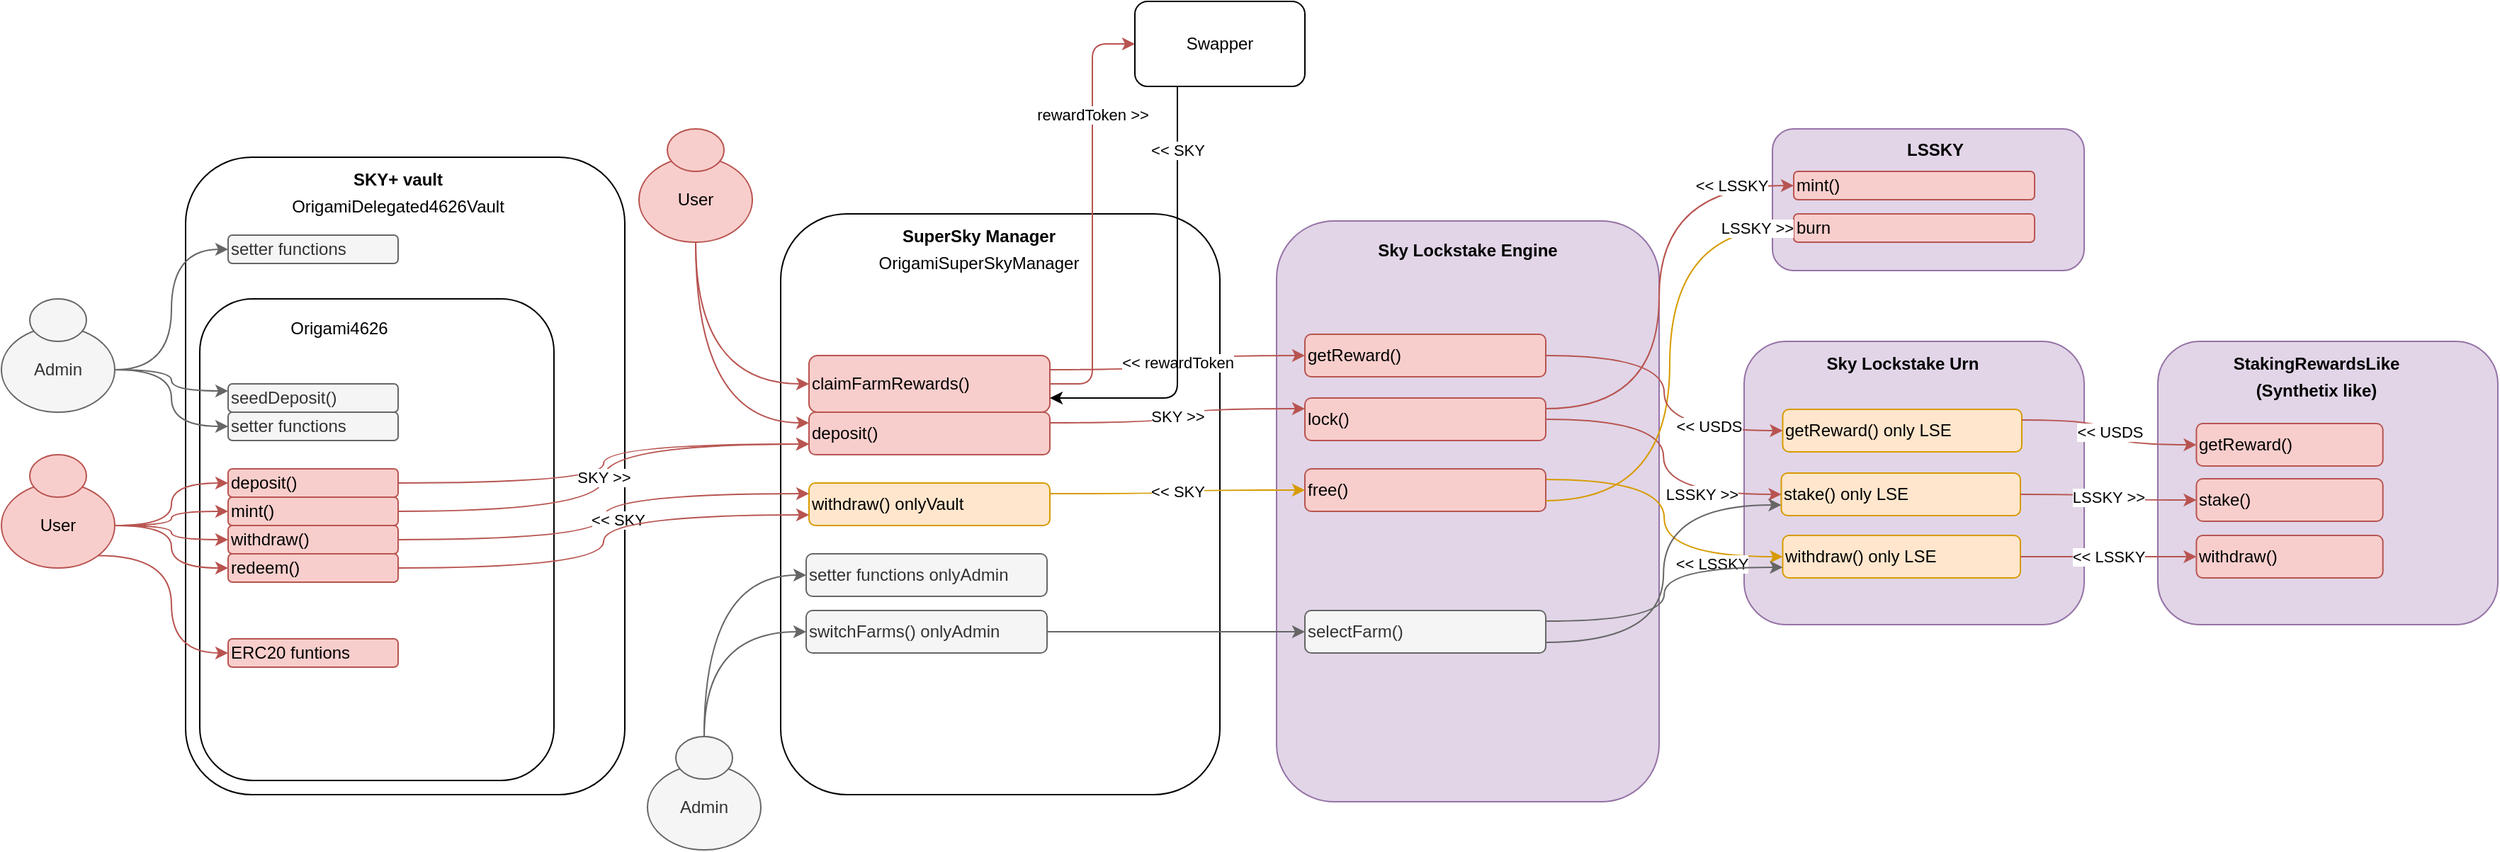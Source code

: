 <mxfile version="27.0.9">
  <diagram name="Page-1" id="h7rfrnGWYNNU5JTca55-">
    <mxGraphModel dx="2850" dy="1203" grid="1" gridSize="10" guides="1" tooltips="1" connect="1" arrows="1" fold="1" page="1" pageScale="1" pageWidth="850" pageHeight="1100" math="0" shadow="0">
      <root>
        <mxCell id="0" />
        <mxCell id="1" parent="0" />
        <mxCell id="_EepjbirNKDPAddTrqMV-99" value="" style="group" parent="1" vertex="1" connectable="0">
          <mxGeometry x="1220" y="280" width="240" height="200" as="geometry" />
        </mxCell>
        <mxCell id="_EepjbirNKDPAddTrqMV-80" value="" style="whiteSpace=wrap;html=1;rounded=1;fillColor=#e1d5e7;strokeColor=#9673a6;" parent="_EepjbirNKDPAddTrqMV-99" vertex="1">
          <mxGeometry width="240" height="200" as="geometry" />
        </mxCell>
        <mxCell id="_EepjbirNKDPAddTrqMV-81" value="&lt;div style=&quot;line-height: 19px;&quot;&gt;&lt;b&gt;Sky Lockstake Urn&lt;/b&gt;&lt;/div&gt;&lt;div style=&quot;line-height: 19px;&quot;&gt;&lt;br&gt;&lt;/div&gt;" style="text;html=1;align=center;verticalAlign=middle;whiteSpace=wrap;rounded=0;" parent="_EepjbirNKDPAddTrqMV-99" vertex="1">
          <mxGeometry x="50.323" y="10" width="123.871" height="30" as="geometry" />
        </mxCell>
        <mxCell id="_EepjbirNKDPAddTrqMV-82" value="stake() only LSE" style="rounded=1;whiteSpace=wrap;html=1;fillColor=#ffe6cc;strokeColor=#d79b00;align=left;" parent="_EepjbirNKDPAddTrqMV-99" vertex="1">
          <mxGeometry x="26.23" y="93" width="168.77" height="30" as="geometry" />
        </mxCell>
        <mxCell id="_EepjbirNKDPAddTrqMV-97" value="withdraw() only LSE" style="rounded=1;whiteSpace=wrap;html=1;fillColor=#ffe6cc;strokeColor=#d79b00;align=left;" parent="_EepjbirNKDPAddTrqMV-99" vertex="1">
          <mxGeometry x="27.23" y="137" width="167.77" height="30" as="geometry" />
        </mxCell>
        <mxCell id="_EepjbirNKDPAddTrqMV-115" value="getReward() only LSE" style="rounded=1;whiteSpace=wrap;html=1;fillColor=#ffe6cc;strokeColor=#d79b00;align=left;" parent="_EepjbirNKDPAddTrqMV-99" vertex="1">
          <mxGeometry x="27.23" y="48" width="168.77" height="30" as="geometry" />
        </mxCell>
        <mxCell id="_EepjbirNKDPAddTrqMV-76" value="" style="whiteSpace=wrap;html=1;rounded=1;fillColor=#e1d5e7;strokeColor=#9673a6;" parent="1" vertex="1">
          <mxGeometry x="890" y="195" width="270" height="410" as="geometry" />
        </mxCell>
        <mxCell id="_EepjbirNKDPAddTrqMV-6" value="" style="whiteSpace=wrap;html=1;rounded=1;" parent="1" vertex="1">
          <mxGeometry x="120" y="150" width="310" height="450" as="geometry" />
        </mxCell>
        <mxCell id="_EepjbirNKDPAddTrqMV-7" value="&lt;div style=&quot;line-height: 19px;&quot;&gt;&lt;b&gt;SKY+ vault&lt;/b&gt;&lt;/div&gt;&lt;div style=&quot;line-height: 19px;&quot;&gt;OrigamiDelegated4626Vault&lt;/div&gt;" style="text;html=1;align=center;verticalAlign=middle;whiteSpace=wrap;rounded=0;" parent="1" vertex="1">
          <mxGeometry x="190" y="160" width="160" height="30" as="geometry" />
        </mxCell>
        <mxCell id="_EepjbirNKDPAddTrqMV-12" value="" style="group" parent="1" vertex="1" connectable="0">
          <mxGeometry x="130" y="290" width="250" height="300" as="geometry" />
        </mxCell>
        <mxCell id="_EepjbirNKDPAddTrqMV-10" value="" style="whiteSpace=wrap;html=1;rounded=1;" parent="_EepjbirNKDPAddTrqMV-12" vertex="1">
          <mxGeometry y="-40" width="250" height="340" as="geometry" />
        </mxCell>
        <mxCell id="_EepjbirNKDPAddTrqMV-13" value="deposit()" style="rounded=1;whiteSpace=wrap;html=1;fillColor=#f8cecc;strokeColor=#b85450;align=left;" parent="_EepjbirNKDPAddTrqMV-12" vertex="1">
          <mxGeometry x="20" y="80" width="120" height="20" as="geometry" />
        </mxCell>
        <mxCell id="_EepjbirNKDPAddTrqMV-17" value="mint()" style="rounded=1;whiteSpace=wrap;html=1;fillColor=#f8cecc;strokeColor=#b85450;align=left;" parent="_EepjbirNKDPAddTrqMV-12" vertex="1">
          <mxGeometry x="20" y="100" width="120" height="20" as="geometry" />
        </mxCell>
        <mxCell id="_EepjbirNKDPAddTrqMV-15" value="withdraw()" style="rounded=1;whiteSpace=wrap;html=1;fillColor=#f8cecc;strokeColor=#b85450;align=left;" parent="_EepjbirNKDPAddTrqMV-12" vertex="1">
          <mxGeometry x="20" y="120" width="120" height="20" as="geometry" />
        </mxCell>
        <mxCell id="_EepjbirNKDPAddTrqMV-16" value="redeem()" style="rounded=1;whiteSpace=wrap;html=1;fillColor=#f8cecc;strokeColor=#b85450;align=left;" parent="_EepjbirNKDPAddTrqMV-12" vertex="1">
          <mxGeometry x="20" y="140" width="120" height="20" as="geometry" />
        </mxCell>
        <mxCell id="_EepjbirNKDPAddTrqMV-18" value="seedDeposit()" style="rounded=1;whiteSpace=wrap;html=1;fillColor=#f5f5f5;strokeColor=#666666;align=left;fontColor=#333333;" parent="_EepjbirNKDPAddTrqMV-12" vertex="1">
          <mxGeometry x="20" y="20" width="120" height="20" as="geometry" />
        </mxCell>
        <mxCell id="_EepjbirNKDPAddTrqMV-19" value="setter functions" style="rounded=1;whiteSpace=wrap;html=1;fillColor=#f5f5f5;strokeColor=#666666;align=left;fontColor=#333333;" parent="_EepjbirNKDPAddTrqMV-12" vertex="1">
          <mxGeometry x="20" y="40" width="120" height="20" as="geometry" />
        </mxCell>
        <mxCell id="_EepjbirNKDPAddTrqMV-20" value="ERC20 funtions" style="rounded=1;whiteSpace=wrap;html=1;fillColor=#f8cecc;strokeColor=#b85450;align=left;" parent="_EepjbirNKDPAddTrqMV-12" vertex="1">
          <mxGeometry x="20" y="200" width="120" height="20" as="geometry" />
        </mxCell>
        <mxCell id="_EepjbirNKDPAddTrqMV-11" value="&lt;div style=&quot;line-height: 19px;&quot;&gt;&lt;span style=&quot;background-color: transparent; color: light-dark(rgb(0, 0, 0), rgb(255, 255, 255));&quot;&gt;Origami4626&lt;/span&gt;&lt;/div&gt;" style="text;html=1;align=center;verticalAlign=middle;whiteSpace=wrap;rounded=0;" parent="_EepjbirNKDPAddTrqMV-12" vertex="1">
          <mxGeometry x="34.194" y="-30.003" width="129.032" height="21.951" as="geometry" />
        </mxCell>
        <mxCell id="_EepjbirNKDPAddTrqMV-73" value="setter functions" style="rounded=1;whiteSpace=wrap;html=1;fillColor=#f5f5f5;strokeColor=#666666;align=left;fontColor=#333333;" parent="_EepjbirNKDPAddTrqMV-12" vertex="1">
          <mxGeometry x="20" y="-85" width="120" height="20" as="geometry" />
        </mxCell>
        <mxCell id="_EepjbirNKDPAddTrqMV-21" value="" style="whiteSpace=wrap;html=1;rounded=1;" parent="1" vertex="1">
          <mxGeometry x="540" y="190" width="310" height="410" as="geometry" />
        </mxCell>
        <mxCell id="_EepjbirNKDPAddTrqMV-22" value="&lt;div style=&quot;line-height: 19px;&quot;&gt;&lt;b&gt;SuperSky Manager&lt;/b&gt;&lt;/div&gt;&lt;div style=&quot;line-height: 19px;&quot;&gt;OrigamiSuperSkyManager&lt;/div&gt;" style="text;html=1;align=center;verticalAlign=middle;whiteSpace=wrap;rounded=0;" parent="1" vertex="1">
          <mxGeometry x="600" y="200" width="160" height="30" as="geometry" />
        </mxCell>
        <mxCell id="_EepjbirNKDPAddTrqMV-41" value="setter functions onlyAdmin" style="rounded=1;whiteSpace=wrap;html=1;fillColor=#f5f5f5;strokeColor=#666666;align=left;fontColor=#333333;" parent="1" vertex="1">
          <mxGeometry x="558" y="430" width="170" height="30" as="geometry" />
        </mxCell>
        <mxCell id="_EepjbirNKDPAddTrqMV-79" value="SKY &amp;gt;&amp;gt;" style="edgeStyle=orthogonalEdgeStyle;shape=connector;curved=1;rounded=0;orthogonalLoop=1;jettySize=auto;html=1;exitX=1;exitY=0.25;exitDx=0;exitDy=0;entryX=0;entryY=0.25;entryDx=0;entryDy=0;strokeColor=#b85450;align=center;verticalAlign=middle;fontFamily=Helvetica;fontSize=11;fontColor=default;labelBackgroundColor=default;endArrow=classic;fillColor=#f8cecc;" parent="1" source="_EepjbirNKDPAddTrqMV-42" target="_EepjbirNKDPAddTrqMV-78" edge="1">
          <mxGeometry relative="1" as="geometry" />
        </mxCell>
        <mxCell id="_EepjbirNKDPAddTrqMV-42" value="deposit()" style="rounded=1;whiteSpace=wrap;html=1;fillColor=#f8cecc;strokeColor=#b85450;align=left;" parent="1" vertex="1">
          <mxGeometry x="560" y="330" width="170" height="30" as="geometry" />
        </mxCell>
        <mxCell id="_EepjbirNKDPAddTrqMV-91" value="&amp;lt;&amp;lt; SKY" style="edgeStyle=orthogonalEdgeStyle;shape=connector;curved=1;rounded=0;orthogonalLoop=1;jettySize=auto;html=1;exitX=1;exitY=0.25;exitDx=0;exitDy=0;entryX=0;entryY=0.5;entryDx=0;entryDy=0;strokeColor=#d79b00;align=center;verticalAlign=middle;fontFamily=Helvetica;fontSize=11;fontColor=default;labelBackgroundColor=default;endArrow=classic;fillColor=#ffe6cc;" parent="1" source="_EepjbirNKDPAddTrqMV-43" target="_EepjbirNKDPAddTrqMV-90" edge="1">
          <mxGeometry relative="1" as="geometry" />
        </mxCell>
        <mxCell id="_EepjbirNKDPAddTrqMV-43" value="withdraw() onlyVault" style="rounded=1;whiteSpace=wrap;html=1;fillColor=#ffe6cc;strokeColor=#d79b00;align=left;" parent="1" vertex="1">
          <mxGeometry x="560" y="380" width="170" height="30" as="geometry" />
        </mxCell>
        <mxCell id="_EepjbirNKDPAddTrqMV-114" value="&amp;lt;&amp;lt; rewardToken" style="edgeStyle=orthogonalEdgeStyle;shape=connector;curved=1;rounded=0;orthogonalLoop=1;jettySize=auto;html=1;exitX=1;exitY=0.25;exitDx=0;exitDy=0;strokeColor=#b85450;align=center;verticalAlign=middle;fontFamily=Helvetica;fontSize=11;fontColor=default;labelBackgroundColor=default;endArrow=classic;fillColor=#f8cecc;" parent="1" source="_EepjbirNKDPAddTrqMV-44" target="_EepjbirNKDPAddTrqMV-113" edge="1">
          <mxGeometry relative="1" as="geometry" />
        </mxCell>
        <mxCell id="IuhSo1bqEdqSrpheJLQs-2" value="rewardToken &amp;gt;&amp;gt;" style="edgeStyle=orthogonalEdgeStyle;rounded=1;orthogonalLoop=1;jettySize=auto;html=1;exitX=1;exitY=0.5;exitDx=0;exitDy=0;entryX=0;entryY=0.5;entryDx=0;entryDy=0;curved=0;strokeColor=#b85450;fillColor=#f8cecc;" parent="1" source="_EepjbirNKDPAddTrqMV-44" target="IuhSo1bqEdqSrpheJLQs-1" edge="1">
          <mxGeometry x="0.467" relative="1" as="geometry">
            <mxPoint as="offset" />
          </mxGeometry>
        </mxCell>
        <mxCell id="_EepjbirNKDPAddTrqMV-44" value="claimFarmRewards()" style="rounded=1;whiteSpace=wrap;html=1;fillColor=#f8cecc;strokeColor=#b85450;align=left;" parent="1" vertex="1">
          <mxGeometry x="560" y="290" width="170" height="40" as="geometry" />
        </mxCell>
        <mxCell id="_EepjbirNKDPAddTrqMV-45" style="edgeStyle=orthogonalEdgeStyle;rounded=0;orthogonalLoop=1;jettySize=auto;html=1;exitX=1;exitY=0.5;exitDx=0;exitDy=0;curved=1;fillColor=#f8cecc;strokeColor=#b85450;entryX=0;entryY=0.75;entryDx=0;entryDy=0;" parent="1" source="_EepjbirNKDPAddTrqMV-13" target="_EepjbirNKDPAddTrqMV-42" edge="1">
          <mxGeometry relative="1" as="geometry">
            <mxPoint x="540" y="380" as="targetPoint" />
          </mxGeometry>
        </mxCell>
        <mxCell id="_EepjbirNKDPAddTrqMV-54" value="" style="group" parent="1" vertex="1" connectable="0">
          <mxGeometry x="-10" y="360" width="80" height="80" as="geometry" />
        </mxCell>
        <mxCell id="_EepjbirNKDPAddTrqMV-52" value="User" style="ellipse;whiteSpace=wrap;html=1;fillColor=#f8cecc;strokeColor=#b85450;" parent="_EepjbirNKDPAddTrqMV-54" vertex="1">
          <mxGeometry y="20" width="80" height="60" as="geometry" />
        </mxCell>
        <mxCell id="_EepjbirNKDPAddTrqMV-53" value="" style="ellipse;whiteSpace=wrap;html=1;fillColor=#f8cecc;strokeColor=#b85450;" parent="_EepjbirNKDPAddTrqMV-54" vertex="1">
          <mxGeometry x="20" width="40" height="30" as="geometry" />
        </mxCell>
        <mxCell id="_EepjbirNKDPAddTrqMV-55" value="" style="group" parent="1" vertex="1" connectable="0">
          <mxGeometry x="-10" y="250" width="80" height="80" as="geometry" />
        </mxCell>
        <mxCell id="_EepjbirNKDPAddTrqMV-46" value="Admin" style="ellipse;whiteSpace=wrap;html=1;fillColor=#f5f5f5;strokeColor=#666666;fontColor=#333333;" parent="_EepjbirNKDPAddTrqMV-55" vertex="1">
          <mxGeometry y="20" width="80" height="60" as="geometry" />
        </mxCell>
        <mxCell id="_EepjbirNKDPAddTrqMV-47" value="" style="ellipse;whiteSpace=wrap;html=1;fillColor=#f5f5f5;strokeColor=#666666;fontColor=#333333;" parent="_EepjbirNKDPAddTrqMV-55" vertex="1">
          <mxGeometry x="20" width="40" height="30" as="geometry" />
        </mxCell>
        <mxCell id="_EepjbirNKDPAddTrqMV-56" value="" style="group" parent="1" vertex="1" connectable="0">
          <mxGeometry x="440" y="130" width="80" height="80" as="geometry" />
        </mxCell>
        <mxCell id="_EepjbirNKDPAddTrqMV-57" value="User" style="ellipse;whiteSpace=wrap;html=1;fillColor=#f8cecc;strokeColor=#b85450;" parent="_EepjbirNKDPAddTrqMV-56" vertex="1">
          <mxGeometry y="20" width="80" height="60" as="geometry" />
        </mxCell>
        <mxCell id="_EepjbirNKDPAddTrqMV-58" value="" style="ellipse;whiteSpace=wrap;html=1;fillColor=#f8cecc;strokeColor=#b85450;" parent="_EepjbirNKDPAddTrqMV-56" vertex="1">
          <mxGeometry x="20" width="40" height="30" as="geometry" />
        </mxCell>
        <mxCell id="_EepjbirNKDPAddTrqMV-59" style="edgeStyle=orthogonalEdgeStyle;rounded=0;orthogonalLoop=1;jettySize=auto;html=1;exitX=0.5;exitY=1;exitDx=0;exitDy=0;entryX=0;entryY=0.25;entryDx=0;entryDy=0;fillColor=#f8cecc;strokeColor=#b85450;curved=1;" parent="1" source="_EepjbirNKDPAddTrqMV-57" target="_EepjbirNKDPAddTrqMV-42" edge="1">
          <mxGeometry relative="1" as="geometry" />
        </mxCell>
        <mxCell id="_EepjbirNKDPAddTrqMV-60" style="edgeStyle=orthogonalEdgeStyle;shape=connector;curved=1;rounded=0;orthogonalLoop=1;jettySize=auto;html=1;exitX=0.5;exitY=1;exitDx=0;exitDy=0;entryX=0;entryY=0.5;entryDx=0;entryDy=0;strokeColor=#b85450;align=center;verticalAlign=middle;fontFamily=Helvetica;fontSize=11;fontColor=default;labelBackgroundColor=default;endArrow=classic;fillColor=#f8cecc;" parent="1" source="_EepjbirNKDPAddTrqMV-57" target="_EepjbirNKDPAddTrqMV-44" edge="1">
          <mxGeometry relative="1" as="geometry" />
        </mxCell>
        <mxCell id="_EepjbirNKDPAddTrqMV-61" value="SKY &amp;gt;&amp;gt;" style="edgeStyle=orthogonalEdgeStyle;shape=connector;curved=1;rounded=0;orthogonalLoop=1;jettySize=auto;html=1;exitX=1;exitY=0.5;exitDx=0;exitDy=0;entryX=0;entryY=0.75;entryDx=0;entryDy=0;strokeColor=#b85450;align=center;verticalAlign=middle;fontFamily=Helvetica;fontSize=11;fontColor=default;labelBackgroundColor=default;endArrow=classic;fillColor=#f8cecc;" parent="1" source="_EepjbirNKDPAddTrqMV-17" target="_EepjbirNKDPAddTrqMV-42" edge="1">
          <mxGeometry relative="1" as="geometry" />
        </mxCell>
        <mxCell id="_EepjbirNKDPAddTrqMV-62" value="&amp;lt;&amp;lt; SKY" style="edgeStyle=orthogonalEdgeStyle;shape=connector;curved=1;rounded=0;orthogonalLoop=1;jettySize=auto;html=1;exitX=1;exitY=0.5;exitDx=0;exitDy=0;entryX=0;entryY=0.25;entryDx=0;entryDy=0;strokeColor=#b85450;align=center;verticalAlign=middle;fontFamily=Helvetica;fontSize=11;fontColor=default;labelBackgroundColor=default;endArrow=classic;fillColor=#f8cecc;" parent="1" source="_EepjbirNKDPAddTrqMV-15" target="_EepjbirNKDPAddTrqMV-43" edge="1">
          <mxGeometry x="-0.014" y="-10" relative="1" as="geometry">
            <mxPoint as="offset" />
          </mxGeometry>
        </mxCell>
        <mxCell id="_EepjbirNKDPAddTrqMV-63" style="edgeStyle=orthogonalEdgeStyle;shape=connector;curved=1;rounded=0;orthogonalLoop=1;jettySize=auto;html=1;exitX=1;exitY=0.5;exitDx=0;exitDy=0;entryX=0;entryY=0.75;entryDx=0;entryDy=0;strokeColor=#b85450;align=center;verticalAlign=middle;fontFamily=Helvetica;fontSize=11;fontColor=default;labelBackgroundColor=default;endArrow=classic;fillColor=#f8cecc;" parent="1" source="_EepjbirNKDPAddTrqMV-16" target="_EepjbirNKDPAddTrqMV-43" edge="1">
          <mxGeometry relative="1" as="geometry" />
        </mxCell>
        <mxCell id="_EepjbirNKDPAddTrqMV-65" style="edgeStyle=orthogonalEdgeStyle;shape=connector;curved=1;rounded=0;orthogonalLoop=1;jettySize=auto;html=1;exitX=1;exitY=0.5;exitDx=0;exitDy=0;entryX=0;entryY=0.5;entryDx=0;entryDy=0;strokeColor=#b85450;align=center;verticalAlign=middle;fontFamily=Helvetica;fontSize=11;fontColor=default;labelBackgroundColor=default;endArrow=classic;fillColor=#f8cecc;" parent="1" source="_EepjbirNKDPAddTrqMV-52" target="_EepjbirNKDPAddTrqMV-13" edge="1">
          <mxGeometry relative="1" as="geometry" />
        </mxCell>
        <mxCell id="_EepjbirNKDPAddTrqMV-66" style="edgeStyle=orthogonalEdgeStyle;shape=connector;curved=1;rounded=0;orthogonalLoop=1;jettySize=auto;html=1;exitX=1;exitY=0.5;exitDx=0;exitDy=0;entryX=0;entryY=0.5;entryDx=0;entryDy=0;strokeColor=#b85450;align=center;verticalAlign=middle;fontFamily=Helvetica;fontSize=11;fontColor=default;labelBackgroundColor=default;endArrow=classic;fillColor=#f8cecc;" parent="1" source="_EepjbirNKDPAddTrqMV-52" target="_EepjbirNKDPAddTrqMV-17" edge="1">
          <mxGeometry relative="1" as="geometry" />
        </mxCell>
        <mxCell id="_EepjbirNKDPAddTrqMV-67" style="edgeStyle=orthogonalEdgeStyle;shape=connector;curved=1;rounded=0;orthogonalLoop=1;jettySize=auto;html=1;exitX=1;exitY=0.5;exitDx=0;exitDy=0;entryX=0;entryY=0.5;entryDx=0;entryDy=0;strokeColor=#b85450;align=center;verticalAlign=middle;fontFamily=Helvetica;fontSize=11;fontColor=default;labelBackgroundColor=default;endArrow=classic;fillColor=#f8cecc;" parent="1" source="_EepjbirNKDPAddTrqMV-52" target="_EepjbirNKDPAddTrqMV-15" edge="1">
          <mxGeometry relative="1" as="geometry" />
        </mxCell>
        <mxCell id="_EepjbirNKDPAddTrqMV-69" style="edgeStyle=orthogonalEdgeStyle;shape=connector;curved=1;rounded=0;orthogonalLoop=1;jettySize=auto;html=1;exitX=1;exitY=1;exitDx=0;exitDy=0;entryX=0;entryY=0.5;entryDx=0;entryDy=0;strokeColor=#b85450;align=center;verticalAlign=middle;fontFamily=Helvetica;fontSize=11;fontColor=default;labelBackgroundColor=default;endArrow=classic;fillColor=#f8cecc;" parent="1" source="_EepjbirNKDPAddTrqMV-52" target="_EepjbirNKDPAddTrqMV-20" edge="1">
          <mxGeometry relative="1" as="geometry" />
        </mxCell>
        <mxCell id="_EepjbirNKDPAddTrqMV-70" style="edgeStyle=orthogonalEdgeStyle;shape=connector;curved=1;rounded=0;orthogonalLoop=1;jettySize=auto;html=1;exitX=1;exitY=0.5;exitDx=0;exitDy=0;entryX=0;entryY=0.25;entryDx=0;entryDy=0;strokeColor=#666666;align=center;verticalAlign=middle;fontFamily=Helvetica;fontSize=11;fontColor=default;labelBackgroundColor=default;endArrow=classic;fillColor=#f5f5f5;" parent="1" source="_EepjbirNKDPAddTrqMV-46" target="_EepjbirNKDPAddTrqMV-18" edge="1">
          <mxGeometry relative="1" as="geometry" />
        </mxCell>
        <mxCell id="_EepjbirNKDPAddTrqMV-71" style="edgeStyle=orthogonalEdgeStyle;shape=connector;curved=1;rounded=0;orthogonalLoop=1;jettySize=auto;html=1;exitX=1;exitY=0.5;exitDx=0;exitDy=0;entryX=0;entryY=0.5;entryDx=0;entryDy=0;strokeColor=#666666;align=center;verticalAlign=middle;fontFamily=Helvetica;fontSize=11;fontColor=default;labelBackgroundColor=default;endArrow=classic;fillColor=#f5f5f5;" parent="1" source="_EepjbirNKDPAddTrqMV-46" target="_EepjbirNKDPAddTrqMV-19" edge="1">
          <mxGeometry relative="1" as="geometry" />
        </mxCell>
        <mxCell id="_EepjbirNKDPAddTrqMV-72" style="edgeStyle=orthogonalEdgeStyle;shape=connector;curved=1;rounded=0;orthogonalLoop=1;jettySize=auto;html=1;exitX=1;exitY=0.5;exitDx=0;exitDy=0;strokeColor=#b85450;align=center;verticalAlign=middle;fontFamily=Helvetica;fontSize=11;fontColor=default;labelBackgroundColor=default;endArrow=classic;fillColor=#f8cecc;" parent="1" source="_EepjbirNKDPAddTrqMV-52" target="_EepjbirNKDPAddTrqMV-16" edge="1">
          <mxGeometry relative="1" as="geometry" />
        </mxCell>
        <mxCell id="_EepjbirNKDPAddTrqMV-74" style="edgeStyle=orthogonalEdgeStyle;shape=connector;curved=1;rounded=0;orthogonalLoop=1;jettySize=auto;html=1;exitX=1;exitY=0.5;exitDx=0;exitDy=0;entryX=0;entryY=0.5;entryDx=0;entryDy=0;strokeColor=#666666;align=center;verticalAlign=middle;fontFamily=Helvetica;fontSize=11;fontColor=default;labelBackgroundColor=default;endArrow=classic;fillColor=#f5f5f5;" parent="1" source="_EepjbirNKDPAddTrqMV-46" target="_EepjbirNKDPAddTrqMV-73" edge="1">
          <mxGeometry relative="1" as="geometry" />
        </mxCell>
        <mxCell id="_EepjbirNKDPAddTrqMV-77" value="&lt;div style=&quot;line-height: 19px;&quot;&gt;&lt;b&gt;Sky Lockstake Engine&lt;/b&gt;&lt;/div&gt;&lt;div style=&quot;line-height: 19px;&quot;&gt;&lt;br&gt;&lt;/div&gt;" style="text;html=1;align=center;verticalAlign=middle;whiteSpace=wrap;rounded=0;" parent="1" vertex="1">
          <mxGeometry x="945" y="210" width="160" height="30" as="geometry" />
        </mxCell>
        <mxCell id="_EepjbirNKDPAddTrqMV-83" style="edgeStyle=orthogonalEdgeStyle;shape=connector;curved=1;rounded=0;orthogonalLoop=1;jettySize=auto;html=1;exitX=1;exitY=0.5;exitDx=0;exitDy=0;entryX=0;entryY=0.5;entryDx=0;entryDy=0;strokeColor=#b85450;align=center;verticalAlign=middle;fontFamily=Helvetica;fontSize=11;fontColor=default;labelBackgroundColor=default;endArrow=classic;fillColor=#f8cecc;" parent="1" source="_EepjbirNKDPAddTrqMV-78" target="_EepjbirNKDPAddTrqMV-82" edge="1">
          <mxGeometry relative="1" as="geometry" />
        </mxCell>
        <mxCell id="_EepjbirNKDPAddTrqMV-84" value="LSSKY &amp;gt;&amp;gt;" style="edgeLabel;html=1;align=center;verticalAlign=middle;resizable=0;points=[];fontFamily=Helvetica;fontSize=11;fontColor=default;labelBackgroundColor=default;" parent="_EepjbirNKDPAddTrqMV-83" vertex="1" connectable="0">
          <mxGeometry x="0.567" y="-10" relative="1" as="geometry">
            <mxPoint x="-9" y="-10" as="offset" />
          </mxGeometry>
        </mxCell>
        <mxCell id="_EepjbirNKDPAddTrqMV-78" value="lock()" style="rounded=1;whiteSpace=wrap;html=1;fillColor=#f8cecc;strokeColor=#b85450;align=left;" parent="1" vertex="1">
          <mxGeometry x="910" y="320" width="170" height="30" as="geometry" />
        </mxCell>
        <mxCell id="_EepjbirNKDPAddTrqMV-98" value="&amp;lt;&amp;lt; LSSKY" style="edgeStyle=orthogonalEdgeStyle;shape=connector;curved=1;rounded=0;orthogonalLoop=1;jettySize=auto;html=1;exitX=1;exitY=0.25;exitDx=0;exitDy=0;entryX=0;entryY=0.5;entryDx=0;entryDy=0;strokeColor=#d79b00;align=center;verticalAlign=middle;fontFamily=Helvetica;fontSize=11;fontColor=default;labelBackgroundColor=default;endArrow=classic;fillColor=#ffe6cc;" parent="1" source="_EepjbirNKDPAddTrqMV-90" target="_EepjbirNKDPAddTrqMV-97" edge="1">
          <mxGeometry x="0.536" y="-5" relative="1" as="geometry">
            <mxPoint x="1" as="offset" />
          </mxGeometry>
        </mxCell>
        <mxCell id="_EepjbirNKDPAddTrqMV-90" value="free()" style="rounded=1;whiteSpace=wrap;html=1;fillColor=#f8cecc;strokeColor=#b85450;align=left;" parent="1" vertex="1">
          <mxGeometry x="910" y="370" width="170" height="30" as="geometry" />
        </mxCell>
        <mxCell id="_EepjbirNKDPAddTrqMV-94" value="" style="group" parent="1" vertex="1" connectable="0">
          <mxGeometry x="1240" y="130" width="220" height="100" as="geometry" />
        </mxCell>
        <mxCell id="_EepjbirNKDPAddTrqMV-85" value="" style="whiteSpace=wrap;html=1;rounded=1;fillColor=#e1d5e7;strokeColor=#9673a6;" parent="_EepjbirNKDPAddTrqMV-94" vertex="1">
          <mxGeometry width="220" height="100" as="geometry" />
        </mxCell>
        <mxCell id="_EepjbirNKDPAddTrqMV-86" value="&lt;div style=&quot;line-height: 19px;&quot;&gt;&lt;b&gt;LSSKY&lt;/b&gt;&lt;/div&gt;" style="text;html=1;align=center;verticalAlign=middle;whiteSpace=wrap;rounded=0;" parent="_EepjbirNKDPAddTrqMV-94" vertex="1">
          <mxGeometry x="35" width="160" height="30" as="geometry" />
        </mxCell>
        <mxCell id="_EepjbirNKDPAddTrqMV-87" value="mint()" style="rounded=1;whiteSpace=wrap;html=1;fillColor=#f8cecc;strokeColor=#b85450;align=left;" parent="_EepjbirNKDPAddTrqMV-94" vertex="1">
          <mxGeometry x="15" y="30" width="170" height="20" as="geometry" />
        </mxCell>
        <mxCell id="_EepjbirNKDPAddTrqMV-92" value="burn" style="rounded=1;whiteSpace=wrap;html=1;fillColor=#f8cecc;strokeColor=#b85450;align=left;" parent="_EepjbirNKDPAddTrqMV-94" vertex="1">
          <mxGeometry x="15" y="60" width="170" height="20" as="geometry" />
        </mxCell>
        <mxCell id="_EepjbirNKDPAddTrqMV-93" value="LSSKY &amp;gt;&amp;gt;" style="edgeStyle=orthogonalEdgeStyle;shape=connector;curved=1;rounded=0;orthogonalLoop=1;jettySize=auto;html=1;exitX=1;exitY=0.75;exitDx=0;exitDy=0;entryX=0;entryY=0.5;entryDx=0;entryDy=0;strokeColor=#d79b00;align=center;verticalAlign=middle;fontFamily=Helvetica;fontSize=11;fontColor=default;labelBackgroundColor=default;endArrow=classic;fillColor=#ffe6cc;" parent="1" source="_EepjbirNKDPAddTrqMV-90" target="_EepjbirNKDPAddTrqMV-92" edge="1">
          <mxGeometry x="0.856" relative="1" as="geometry">
            <mxPoint as="offset" />
          </mxGeometry>
        </mxCell>
        <mxCell id="_EepjbirNKDPAddTrqMV-88" value="&amp;lt;&amp;lt; LSSKY" style="edgeStyle=orthogonalEdgeStyle;shape=connector;curved=1;rounded=0;orthogonalLoop=1;jettySize=auto;html=1;entryX=0;entryY=0.5;entryDx=0;entryDy=0;strokeColor=#b85450;align=center;verticalAlign=middle;fontFamily=Helvetica;fontSize=11;fontColor=default;labelBackgroundColor=default;endArrow=classic;fillColor=#f8cecc;exitX=1;exitY=0.25;exitDx=0;exitDy=0;" parent="1" source="_EepjbirNKDPAddTrqMV-78" target="_EepjbirNKDPAddTrqMV-87" edge="1">
          <mxGeometry x="0.733" relative="1" as="geometry">
            <Array as="points">
              <mxPoint x="1160" y="328" />
              <mxPoint x="1160" y="170" />
            </Array>
            <mxPoint as="offset" />
          </mxGeometry>
        </mxCell>
        <mxCell id="_EepjbirNKDPAddTrqMV-108" style="edgeStyle=orthogonalEdgeStyle;shape=connector;curved=1;rounded=0;orthogonalLoop=1;jettySize=auto;html=1;exitX=1;exitY=0.5;exitDx=0;exitDy=0;entryX=0;entryY=0.5;entryDx=0;entryDy=0;strokeColor=#666666;align=center;verticalAlign=middle;fontFamily=Helvetica;fontSize=11;fontColor=default;labelBackgroundColor=default;endArrow=classic;fillColor=#f5f5f5;" parent="1" source="_EepjbirNKDPAddTrqMV-101" target="_EepjbirNKDPAddTrqMV-107" edge="1">
          <mxGeometry relative="1" as="geometry" />
        </mxCell>
        <mxCell id="_EepjbirNKDPAddTrqMV-101" value="switchFarms() onlyAdmin" style="rounded=1;whiteSpace=wrap;html=1;fillColor=#f5f5f5;strokeColor=#666666;align=left;fontColor=#333333;" parent="1" vertex="1">
          <mxGeometry x="558" y="470" width="170" height="30" as="geometry" />
        </mxCell>
        <mxCell id="_EepjbirNKDPAddTrqMV-102" value="" style="group" parent="1" vertex="1" connectable="0">
          <mxGeometry x="446" y="559" width="80" height="80" as="geometry" />
        </mxCell>
        <mxCell id="_EepjbirNKDPAddTrqMV-103" value="Admin" style="ellipse;whiteSpace=wrap;html=1;fillColor=#f5f5f5;strokeColor=#666666;fontColor=#333333;" parent="_EepjbirNKDPAddTrqMV-102" vertex="1">
          <mxGeometry y="20" width="80" height="60" as="geometry" />
        </mxCell>
        <mxCell id="_EepjbirNKDPAddTrqMV-104" value="" style="ellipse;whiteSpace=wrap;html=1;fillColor=#f5f5f5;strokeColor=#666666;fontColor=#333333;" parent="_EepjbirNKDPAddTrqMV-102" vertex="1">
          <mxGeometry x="20" width="40" height="30" as="geometry" />
        </mxCell>
        <mxCell id="_EepjbirNKDPAddTrqMV-105" style="edgeStyle=orthogonalEdgeStyle;shape=connector;curved=1;rounded=0;orthogonalLoop=1;jettySize=auto;html=1;exitX=0.5;exitY=0;exitDx=0;exitDy=0;entryX=0;entryY=0.5;entryDx=0;entryDy=0;strokeColor=#666666;align=center;verticalAlign=middle;fontFamily=Helvetica;fontSize=11;fontColor=default;labelBackgroundColor=default;endArrow=classic;fillColor=#f5f5f5;" parent="1" source="_EepjbirNKDPAddTrqMV-104" target="_EepjbirNKDPAddTrqMV-41" edge="1">
          <mxGeometry relative="1" as="geometry" />
        </mxCell>
        <mxCell id="_EepjbirNKDPAddTrqMV-106" style="edgeStyle=orthogonalEdgeStyle;shape=connector;curved=1;rounded=0;orthogonalLoop=1;jettySize=auto;html=1;exitX=0.5;exitY=0;exitDx=0;exitDy=0;entryX=0;entryY=0.5;entryDx=0;entryDy=0;strokeColor=#666666;align=center;verticalAlign=middle;fontFamily=Helvetica;fontSize=11;fontColor=default;labelBackgroundColor=default;endArrow=classic;fillColor=#f5f5f5;" parent="1" source="_EepjbirNKDPAddTrqMV-104" target="_EepjbirNKDPAddTrqMV-101" edge="1">
          <mxGeometry relative="1" as="geometry" />
        </mxCell>
        <mxCell id="_EepjbirNKDPAddTrqMV-109" style="edgeStyle=orthogonalEdgeStyle;shape=connector;curved=1;rounded=0;orthogonalLoop=1;jettySize=auto;html=1;exitX=1;exitY=0.25;exitDx=0;exitDy=0;entryX=0;entryY=0.75;entryDx=0;entryDy=0;strokeColor=#666666;align=center;verticalAlign=middle;fontFamily=Helvetica;fontSize=11;fontColor=default;labelBackgroundColor=default;endArrow=classic;fillColor=#f5f5f5;" parent="1" source="_EepjbirNKDPAddTrqMV-107" target="_EepjbirNKDPAddTrqMV-97" edge="1">
          <mxGeometry relative="1" as="geometry" />
        </mxCell>
        <mxCell id="_EepjbirNKDPAddTrqMV-110" style="edgeStyle=orthogonalEdgeStyle;shape=connector;curved=1;rounded=0;orthogonalLoop=1;jettySize=auto;html=1;exitX=1;exitY=0.75;exitDx=0;exitDy=0;entryX=0;entryY=0.75;entryDx=0;entryDy=0;strokeColor=#666666;align=center;verticalAlign=middle;fontFamily=Helvetica;fontSize=11;fontColor=default;labelBackgroundColor=default;endArrow=classic;fillColor=#f5f5f5;" parent="1" source="_EepjbirNKDPAddTrqMV-107" target="_EepjbirNKDPAddTrqMV-82" edge="1">
          <mxGeometry relative="1" as="geometry" />
        </mxCell>
        <mxCell id="_EepjbirNKDPAddTrqMV-107" value="selectFarm()" style="rounded=1;whiteSpace=wrap;html=1;fillColor=#f5f5f5;strokeColor=#666666;align=left;fontColor=#333333;" parent="1" vertex="1">
          <mxGeometry x="910" y="470" width="170" height="30" as="geometry" />
        </mxCell>
        <mxCell id="_EepjbirNKDPAddTrqMV-122" value="&amp;lt;&amp;lt; USDS" style="edgeStyle=orthogonalEdgeStyle;shape=connector;curved=1;rounded=0;orthogonalLoop=1;jettySize=auto;html=1;exitX=1;exitY=0.5;exitDx=0;exitDy=0;entryX=0;entryY=0.5;entryDx=0;entryDy=0;strokeColor=#b85450;align=center;verticalAlign=middle;fontFamily=Helvetica;fontSize=11;fontColor=default;labelBackgroundColor=default;endArrow=classic;fillColor=#f8cecc;" parent="1" source="_EepjbirNKDPAddTrqMV-113" target="_EepjbirNKDPAddTrqMV-115" edge="1">
          <mxGeometry x="0.526" y="3" relative="1" as="geometry">
            <mxPoint as="offset" />
          </mxGeometry>
        </mxCell>
        <mxCell id="_EepjbirNKDPAddTrqMV-113" value="getReward()" style="rounded=1;whiteSpace=wrap;html=1;fillColor=#f8cecc;strokeColor=#b85450;align=left;" parent="1" vertex="1">
          <mxGeometry x="910" y="275" width="170" height="30" as="geometry" />
        </mxCell>
        <mxCell id="_EepjbirNKDPAddTrqMV-116" value="" style="group" parent="1" vertex="1" connectable="0">
          <mxGeometry x="1512" y="280" width="240" height="200" as="geometry" />
        </mxCell>
        <mxCell id="_EepjbirNKDPAddTrqMV-117" value="" style="whiteSpace=wrap;html=1;rounded=1;fillColor=#e1d5e7;strokeColor=#9673a6;" parent="_EepjbirNKDPAddTrqMV-116" vertex="1">
          <mxGeometry width="240" height="200" as="geometry" />
        </mxCell>
        <mxCell id="_EepjbirNKDPAddTrqMV-118" value="&lt;div style=&quot;line-height: 19px;&quot;&gt;&lt;div style=&quot;line-height: 19px;&quot;&gt;&lt;b&gt;StakingRewardsLike&lt;/b&gt;&lt;/div&gt;&lt;div style=&quot;line-height: 19px;&quot;&gt;&lt;b&gt;(Synthetix like)&lt;/b&gt;&lt;/div&gt;&lt;/div&gt;" style="text;html=1;align=center;verticalAlign=middle;whiteSpace=wrap;rounded=0;" parent="_EepjbirNKDPAddTrqMV-116" vertex="1">
          <mxGeometry x="50.323" y="10" width="123.871" height="30" as="geometry" />
        </mxCell>
        <mxCell id="_EepjbirNKDPAddTrqMV-119" value="stake()" style="rounded=1;whiteSpace=wrap;html=1;fillColor=#f8cecc;strokeColor=#b85450;align=left;" parent="_EepjbirNKDPAddTrqMV-116" vertex="1">
          <mxGeometry x="27.226" y="97" width="131.613" height="30" as="geometry" />
        </mxCell>
        <mxCell id="_EepjbirNKDPAddTrqMV-120" value="withdraw()" style="rounded=1;whiteSpace=wrap;html=1;fillColor=#f8cecc;strokeColor=#b85450;align=left;" parent="_EepjbirNKDPAddTrqMV-116" vertex="1">
          <mxGeometry x="27.226" y="137" width="131.613" height="30" as="geometry" />
        </mxCell>
        <mxCell id="_EepjbirNKDPAddTrqMV-121" value="getReward()" style="rounded=1;whiteSpace=wrap;html=1;fillColor=#f8cecc;strokeColor=#b85450;align=left;" parent="_EepjbirNKDPAddTrqMV-116" vertex="1">
          <mxGeometry x="27.23" y="58" width="131.613" height="30" as="geometry" />
        </mxCell>
        <mxCell id="_EepjbirNKDPAddTrqMV-123" value="&amp;lt;&amp;lt; USDS" style="edgeStyle=orthogonalEdgeStyle;shape=connector;curved=1;rounded=0;orthogonalLoop=1;jettySize=auto;html=1;exitX=1;exitY=0.25;exitDx=0;exitDy=0;strokeColor=#b85450;align=center;verticalAlign=middle;fontFamily=Helvetica;fontSize=11;fontColor=default;labelBackgroundColor=default;endArrow=classic;fillColor=#f8cecc;" parent="1" source="_EepjbirNKDPAddTrqMV-115" target="_EepjbirNKDPAddTrqMV-121" edge="1">
          <mxGeometry relative="1" as="geometry" />
        </mxCell>
        <mxCell id="_EepjbirNKDPAddTrqMV-124" value="LSSKY &amp;gt;&amp;gt;" style="edgeStyle=orthogonalEdgeStyle;shape=connector;curved=1;rounded=0;orthogonalLoop=1;jettySize=auto;html=1;exitX=1;exitY=0.5;exitDx=0;exitDy=0;entryX=0;entryY=0.5;entryDx=0;entryDy=0;strokeColor=#b85450;align=center;verticalAlign=middle;fontFamily=Helvetica;fontSize=11;fontColor=default;labelBackgroundColor=default;endArrow=classic;fillColor=#f8cecc;" parent="1" source="_EepjbirNKDPAddTrqMV-82" target="_EepjbirNKDPAddTrqMV-119" edge="1">
          <mxGeometry relative="1" as="geometry" />
        </mxCell>
        <mxCell id="_EepjbirNKDPAddTrqMV-125" value="&amp;lt;&amp;lt; LSSKY" style="edgeStyle=orthogonalEdgeStyle;shape=connector;curved=1;rounded=0;orthogonalLoop=1;jettySize=auto;html=1;exitX=1;exitY=0.5;exitDx=0;exitDy=0;strokeColor=#b85450;align=center;verticalAlign=middle;fontFamily=Helvetica;fontSize=11;fontColor=default;labelBackgroundColor=default;endArrow=classic;fillColor=#f8cecc;" parent="1" source="_EepjbirNKDPAddTrqMV-97" target="_EepjbirNKDPAddTrqMV-120" edge="1">
          <mxGeometry relative="1" as="geometry" />
        </mxCell>
        <mxCell id="IuhSo1bqEdqSrpheJLQs-3" style="edgeStyle=orthogonalEdgeStyle;rounded=1;orthogonalLoop=1;jettySize=auto;html=1;exitX=0.25;exitY=1;exitDx=0;exitDy=0;entryX=1;entryY=0.75;entryDx=0;entryDy=0;curved=0;" parent="1" source="IuhSo1bqEdqSrpheJLQs-1" target="_EepjbirNKDPAddTrqMV-44" edge="1">
          <mxGeometry relative="1" as="geometry" />
        </mxCell>
        <mxCell id="IuhSo1bqEdqSrpheJLQs-4" value="&amp;lt;&amp;lt; SKY" style="edgeLabel;html=1;align=center;verticalAlign=middle;resizable=0;points=[];" parent="IuhSo1bqEdqSrpheJLQs-3" vertex="1" connectable="0">
          <mxGeometry x="-0.871" relative="1" as="geometry">
            <mxPoint y="25" as="offset" />
          </mxGeometry>
        </mxCell>
        <mxCell id="IuhSo1bqEdqSrpheJLQs-1" value="Swapper" style="rounded=1;whiteSpace=wrap;html=1;" parent="1" vertex="1">
          <mxGeometry x="790" y="40" width="120" height="60" as="geometry" />
        </mxCell>
      </root>
    </mxGraphModel>
  </diagram>
</mxfile>
